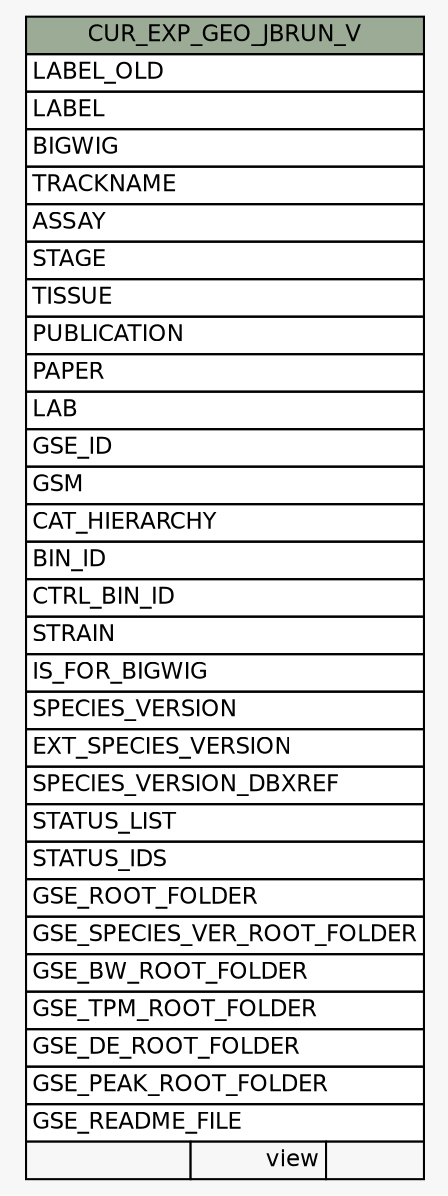 // dot 2.38.0 on Windows 10 10.0
// SchemaSpy rev Unknown
digraph "CUR_EXP_GEO_JBRUN_V" {
  graph [
    rankdir="RL"
    bgcolor="#f7f7f7"
    nodesep="0.18"
    ranksep="0.46"
    fontname="Helvetica"
    fontsize="11"
  ];
  node [
    fontname="Helvetica"
    fontsize="11"
    shape="plaintext"
  ];
  edge [
    arrowsize="0.8"
  ];
  "CUR_EXP_GEO_JBRUN_V" [
    label=<
    <TABLE BORDER="0" CELLBORDER="1" CELLSPACING="0" BGCOLOR="#ffffff">
      <TR><TD COLSPAN="3" BGCOLOR="#9bab96" ALIGN="CENTER">CUR_EXP_GEO_JBRUN_V</TD></TR>
      <TR><TD PORT="LABEL_OLD" COLSPAN="3" ALIGN="LEFT">LABEL_OLD</TD></TR>
      <TR><TD PORT="LABEL" COLSPAN="3" ALIGN="LEFT">LABEL</TD></TR>
      <TR><TD PORT="BIGWIG" COLSPAN="3" ALIGN="LEFT">BIGWIG</TD></TR>
      <TR><TD PORT="TRACKNAME" COLSPAN="3" ALIGN="LEFT">TRACKNAME</TD></TR>
      <TR><TD PORT="ASSAY" COLSPAN="3" ALIGN="LEFT">ASSAY</TD></TR>
      <TR><TD PORT="STAGE" COLSPAN="3" ALIGN="LEFT">STAGE</TD></TR>
      <TR><TD PORT="TISSUE" COLSPAN="3" ALIGN="LEFT">TISSUE</TD></TR>
      <TR><TD PORT="PUBLICATION" COLSPAN="3" ALIGN="LEFT">PUBLICATION</TD></TR>
      <TR><TD PORT="PAPER" COLSPAN="3" ALIGN="LEFT">PAPER</TD></TR>
      <TR><TD PORT="LAB" COLSPAN="3" ALIGN="LEFT">LAB</TD></TR>
      <TR><TD PORT="GSE_ID" COLSPAN="3" ALIGN="LEFT">GSE_ID</TD></TR>
      <TR><TD PORT="GSM" COLSPAN="3" ALIGN="LEFT">GSM</TD></TR>
      <TR><TD PORT="CAT_HIERARCHY" COLSPAN="3" ALIGN="LEFT">CAT_HIERARCHY</TD></TR>
      <TR><TD PORT="BIN_ID" COLSPAN="3" ALIGN="LEFT">BIN_ID</TD></TR>
      <TR><TD PORT="CTRL_BIN_ID" COLSPAN="3" ALIGN="LEFT">CTRL_BIN_ID</TD></TR>
      <TR><TD PORT="STRAIN" COLSPAN="3" ALIGN="LEFT">STRAIN</TD></TR>
      <TR><TD PORT="IS_FOR_BIGWIG" COLSPAN="3" ALIGN="LEFT">IS_FOR_BIGWIG</TD></TR>
      <TR><TD PORT="SPECIES_VERSION" COLSPAN="3" ALIGN="LEFT">SPECIES_VERSION</TD></TR>
      <TR><TD PORT="EXT_SPECIES_VERSION" COLSPAN="3" ALIGN="LEFT">EXT_SPECIES_VERSION</TD></TR>
      <TR><TD PORT="SPECIES_VERSION_DBXREF" COLSPAN="3" ALIGN="LEFT">SPECIES_VERSION_DBXREF</TD></TR>
      <TR><TD PORT="STATUS_LIST" COLSPAN="3" ALIGN="LEFT">STATUS_LIST</TD></TR>
      <TR><TD PORT="STATUS_IDS" COLSPAN="3" ALIGN="LEFT">STATUS_IDS</TD></TR>
      <TR><TD PORT="GSE_ROOT_FOLDER" COLSPAN="3" ALIGN="LEFT">GSE_ROOT_FOLDER</TD></TR>
      <TR><TD PORT="GSE_SPECIES_VER_ROOT_FOLDER" COLSPAN="3" ALIGN="LEFT">GSE_SPECIES_VER_ROOT_FOLDER</TD></TR>
      <TR><TD PORT="GSE_BW_ROOT_FOLDER" COLSPAN="3" ALIGN="LEFT">GSE_BW_ROOT_FOLDER</TD></TR>
      <TR><TD PORT="GSE_TPM_ROOT_FOLDER" COLSPAN="3" ALIGN="LEFT">GSE_TPM_ROOT_FOLDER</TD></TR>
      <TR><TD PORT="GSE_DE_ROOT_FOLDER" COLSPAN="3" ALIGN="LEFT">GSE_DE_ROOT_FOLDER</TD></TR>
      <TR><TD PORT="GSE_PEAK_ROOT_FOLDER" COLSPAN="3" ALIGN="LEFT">GSE_PEAK_ROOT_FOLDER</TD></TR>
      <TR><TD PORT="GSE_README_FILE" COLSPAN="3" ALIGN="LEFT">GSE_README_FILE</TD></TR>
      <TR><TD ALIGN="LEFT" BGCOLOR="#f7f7f7">  </TD><TD ALIGN="RIGHT" BGCOLOR="#f7f7f7">view</TD><TD ALIGN="RIGHT" BGCOLOR="#f7f7f7">  </TD></TR>
    </TABLE>>
    URL="tables/CUR_EXP_GEO_JBRUN_V.html"
    tooltip="CUR_EXP_GEO_JBRUN_V"
  ];
}
